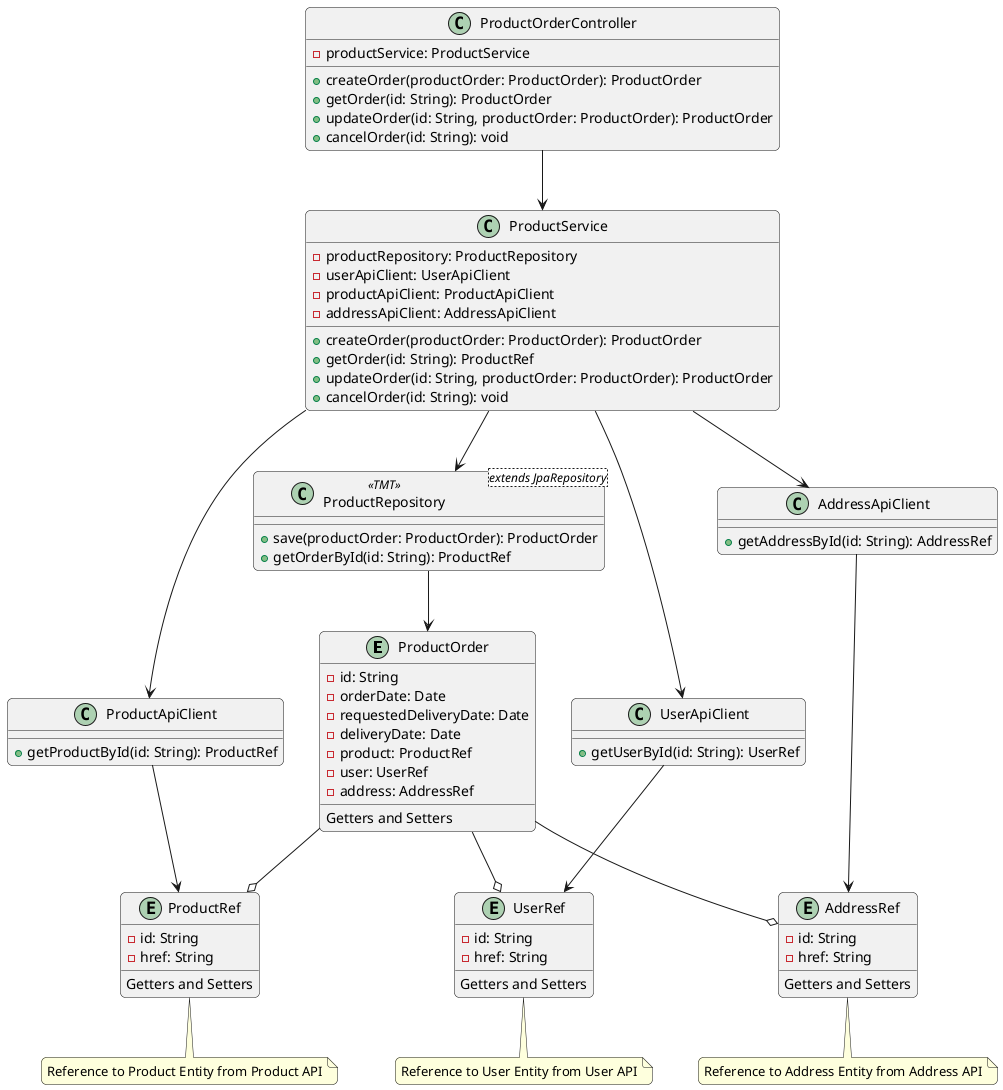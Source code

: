 @startuml

skinparam roundCorner 10

!$productOrderEntity = "ProductOrder"
!$userEntity  = "UserRef"
!$productEntity = "ProductRef"
!$addressEntity = "AddressRef"
!$productService = "ProductService"

entity $productOrderEntity {
    - id: String
    - orderDate: Date
    - requestedDeliveryDate: Date
    - deliveryDate: Date
    - product: $productEntity
    - user: $userEntity
    - address: $addressEntity
    __
    Getters and Setters
}

entity  $productEntity {
    - id: String
    - href: String
    __
    Getters and Setters
}

entity $addressEntity {
    - id: String
    - href: String
    __
    Getters and Setters
}


entity $userEntity {
    - id: String
    - href: String
    __
    Getters and Setters
}


note bottom of $userEntity: Reference to User Entity from User API
note bottom of $productEntity: Reference to Product Entity from Product API
note bottom of $addressEntity: Reference to Address Entity from Address API

$productOrderEntity --o $productEntity
$productOrderEntity --o $userEntity
$productOrderEntity --o $addressEntity

class ProductOrderController {
    - productService: $productService
    + createOrder(productOrder: $productOrderEntity): $productOrderEntity
    + getOrder(id: String): $productOrderEntity
    + updateOrder(id: String, productOrder: $productOrderEntity): $productOrderEntity
    + cancelOrder(id: String): void
}

class $productService {
    - productRepository: ProductRepository
    - userApiClient: UserApiClient
    - productApiClient: ProductApiClient
    - addressApiClient: AddressApiClient
    + createOrder(productOrder: $productOrderEntity): $productOrderEntity
    + getOrder(id: String): $productEntity
    + updateOrder(id: String, productOrder: $productOrderEntity): $productOrderEntity
    + cancelOrder(id: String): void
}

class ProductRepository<extends JpaRepository> <<TMT>> {
    + save(productOrder: $productOrderEntity): $productOrderEntity
    + getOrderById(id: String): $productEntity
}

class UserApiClient {
    + getUserById(id: String): $userEntity
}

class ProductApiClient {
    + getProductById(id: String): $productEntity
}

class AddressApiClient {
    + getAddressById(id: String): $addressEntity
}

ProductOrderController --> $productService
$productService --> ProductRepository
$productService --> UserApiClient
$productService --> ProductApiClient
$productService --> AddressApiClient

ProductRepository --> $productOrderEntity
UserApiClient --> $userEntity
ProductApiClient --> $productEntity
AddressApiClient --> $addressEntity
@enduml